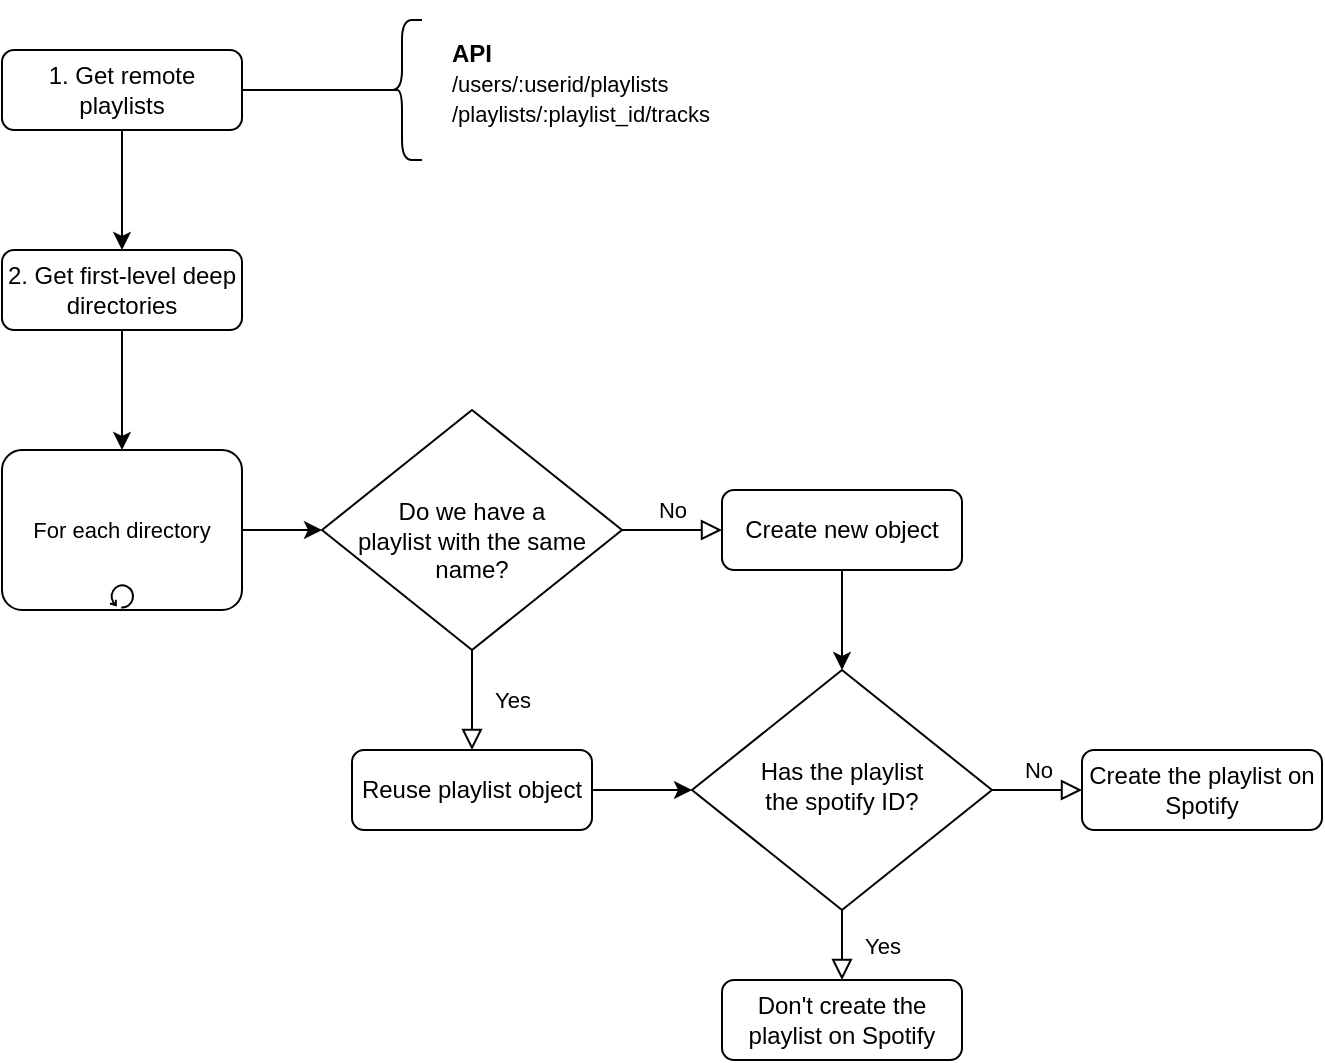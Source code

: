 <mxfile version="20.3.6" type="github">
  <diagram id="C5RBs43oDa-KdzZeNtuy" name="Page-1">
    <mxGraphModel dx="1348" dy="773" grid="1" gridSize="10" guides="1" tooltips="1" connect="1" arrows="1" fold="1" page="1" pageScale="1" pageWidth="827" pageHeight="1169" math="0" shadow="0">
      <root>
        <mxCell id="WIyWlLk6GJQsqaUBKTNV-0" />
        <mxCell id="WIyWlLk6GJQsqaUBKTNV-1" parent="WIyWlLk6GJQsqaUBKTNV-0" />
        <mxCell id="WIyWlLk6GJQsqaUBKTNV-3" value="1. Get remote playlists" style="rounded=1;whiteSpace=wrap;html=1;fontSize=12;glass=0;strokeWidth=1;shadow=0;" parent="WIyWlLk6GJQsqaUBKTNV-1" vertex="1">
          <mxGeometry x="160" y="80" width="120" height="40" as="geometry" />
        </mxCell>
        <mxCell id="8uCTFEJr0t3P1vpCGXZk-0" value="" style="shape=curlyBracket;whiteSpace=wrap;html=1;rounded=1;" vertex="1" parent="WIyWlLk6GJQsqaUBKTNV-1">
          <mxGeometry x="350" y="65" width="20" height="70" as="geometry" />
        </mxCell>
        <mxCell id="8uCTFEJr0t3P1vpCGXZk-1" value="" style="endArrow=none;html=1;rounded=0;entryX=0.1;entryY=0.5;entryDx=0;entryDy=0;entryPerimeter=0;exitX=1;exitY=0.5;exitDx=0;exitDy=0;" edge="1" parent="WIyWlLk6GJQsqaUBKTNV-1" source="WIyWlLk6GJQsqaUBKTNV-3" target="8uCTFEJr0t3P1vpCGXZk-0">
          <mxGeometry width="50" height="50" relative="1" as="geometry">
            <mxPoint x="260" y="70" as="sourcePoint" />
            <mxPoint x="310" y="20" as="targetPoint" />
          </mxGeometry>
        </mxCell>
        <mxCell id="8uCTFEJr0t3P1vpCGXZk-2" value="&lt;h1 style=&quot;line-height: 0.6;&quot;&gt;&lt;font style=&quot;&quot;&gt;&lt;span style=&quot;font-size: 12px;&quot;&gt;API&lt;br&gt;&lt;/span&gt;&lt;/font&gt;&lt;font style=&quot;&quot;&gt;&lt;span style=&quot;font-size: 11px; font-weight: normal;&quot;&gt;/users/:userid/playlists&lt;/span&gt;&lt;br&gt;&lt;span style=&quot;font-size: 11px; font-weight: 400;&quot;&gt;/playlists/:playlist_id/tracks&lt;/span&gt;&lt;br&gt;&lt;/font&gt;&lt;/h1&gt;" style="text;html=1;strokeColor=none;fillColor=none;spacing=5;spacingTop=-20;whiteSpace=wrap;overflow=hidden;rounded=0;" vertex="1" parent="WIyWlLk6GJQsqaUBKTNV-1">
          <mxGeometry x="380" y="65" width="190" height="70" as="geometry" />
        </mxCell>
        <mxCell id="8uCTFEJr0t3P1vpCGXZk-3" value="2. Get first-level deep directories" style="rounded=1;whiteSpace=wrap;html=1;fontSize=12;glass=0;strokeWidth=1;shadow=0;" vertex="1" parent="WIyWlLk6GJQsqaUBKTNV-1">
          <mxGeometry x="160" y="180" width="120" height="40" as="geometry" />
        </mxCell>
        <mxCell id="8uCTFEJr0t3P1vpCGXZk-7" value="" style="endArrow=classic;html=1;rounded=0;fontSize=11;exitX=0.5;exitY=1;exitDx=0;exitDy=0;entryX=0.5;entryY=0;entryDx=0;entryDy=0;" edge="1" parent="WIyWlLk6GJQsqaUBKTNV-1" source="WIyWlLk6GJQsqaUBKTNV-3" target="8uCTFEJr0t3P1vpCGXZk-3">
          <mxGeometry width="50" height="50" relative="1" as="geometry">
            <mxPoint x="390" y="420" as="sourcePoint" />
            <mxPoint x="440" y="370" as="targetPoint" />
          </mxGeometry>
        </mxCell>
        <mxCell id="8uCTFEJr0t3P1vpCGXZk-14" style="edgeStyle=orthogonalEdgeStyle;rounded=0;orthogonalLoop=1;jettySize=auto;html=1;exitX=1;exitY=0.5;exitDx=0;exitDy=0;exitPerimeter=0;entryX=0;entryY=0.5;entryDx=0;entryDy=0;fontSize=11;" edge="1" parent="WIyWlLk6GJQsqaUBKTNV-1" source="8uCTFEJr0t3P1vpCGXZk-8" target="8uCTFEJr0t3P1vpCGXZk-10">
          <mxGeometry relative="1" as="geometry" />
        </mxCell>
        <mxCell id="8uCTFEJr0t3P1vpCGXZk-8" value="For each directory" style="points=[[0.25,0,0],[0.5,0,0],[0.75,0,0],[1,0.25,0],[1,0.5,0],[1,0.75,0],[0.75,1,0],[0.5,1,0],[0.25,1,0],[0,0.75,0],[0,0.5,0],[0,0.25,0]];shape=mxgraph.bpmn.task;whiteSpace=wrap;rectStyle=rounded;size=10;taskMarker=abstract;isLoopStandard=1;fontSize=11;" vertex="1" parent="WIyWlLk6GJQsqaUBKTNV-1">
          <mxGeometry x="160" y="280" width="120" height="80" as="geometry" />
        </mxCell>
        <mxCell id="8uCTFEJr0t3P1vpCGXZk-9" value="" style="endArrow=classic;html=1;rounded=0;fontSize=11;exitX=0.5;exitY=1;exitDx=0;exitDy=0;entryX=0.5;entryY=0;entryDx=0;entryDy=0;entryPerimeter=0;" edge="1" parent="WIyWlLk6GJQsqaUBKTNV-1" source="8uCTFEJr0t3P1vpCGXZk-3" target="8uCTFEJr0t3P1vpCGXZk-8">
          <mxGeometry width="50" height="50" relative="1" as="geometry">
            <mxPoint x="219.5" y="230" as="sourcePoint" />
            <mxPoint x="310" y="250" as="targetPoint" />
          </mxGeometry>
        </mxCell>
        <mxCell id="8uCTFEJr0t3P1vpCGXZk-10" value="&lt;br&gt;Do we have a &lt;br&gt;playlist with the same name?" style="rhombus;whiteSpace=wrap;html=1;shadow=0;fontFamily=Helvetica;fontSize=12;align=center;strokeWidth=1;spacing=6;spacingTop=-4;" vertex="1" parent="WIyWlLk6GJQsqaUBKTNV-1">
          <mxGeometry x="320" y="260" width="150" height="120" as="geometry" />
        </mxCell>
        <mxCell id="8uCTFEJr0t3P1vpCGXZk-11" value="Yes" style="rounded=0;html=1;jettySize=auto;orthogonalLoop=1;fontSize=11;endArrow=block;endFill=0;endSize=8;strokeWidth=1;shadow=0;labelBackgroundColor=none;edgeStyle=orthogonalEdgeStyle;exitX=0.5;exitY=1;exitDx=0;exitDy=0;entryX=0.5;entryY=0;entryDx=0;entryDy=0;" edge="1" parent="WIyWlLk6GJQsqaUBKTNV-1" source="8uCTFEJr0t3P1vpCGXZk-10" target="8uCTFEJr0t3P1vpCGXZk-15">
          <mxGeometry y="20" relative="1" as="geometry">
            <mxPoint as="offset" />
            <mxPoint x="380" y="380" as="sourcePoint" />
            <mxPoint x="400" y="420" as="targetPoint" />
          </mxGeometry>
        </mxCell>
        <mxCell id="8uCTFEJr0t3P1vpCGXZk-12" value="No" style="edgeStyle=orthogonalEdgeStyle;rounded=0;html=1;jettySize=auto;orthogonalLoop=1;fontSize=11;endArrow=block;endFill=0;endSize=8;strokeWidth=1;shadow=0;labelBackgroundColor=none;exitX=1;exitY=0.5;exitDx=0;exitDy=0;entryX=0;entryY=0.5;entryDx=0;entryDy=0;" edge="1" parent="WIyWlLk6GJQsqaUBKTNV-1" source="8uCTFEJr0t3P1vpCGXZk-10" target="8uCTFEJr0t3P1vpCGXZk-13">
          <mxGeometry y="10" relative="1" as="geometry">
            <mxPoint as="offset" />
            <mxPoint x="470" y="319.5" as="sourcePoint" />
            <mxPoint x="500" y="320" as="targetPoint" />
          </mxGeometry>
        </mxCell>
        <mxCell id="8uCTFEJr0t3P1vpCGXZk-19" style="edgeStyle=orthogonalEdgeStyle;rounded=0;orthogonalLoop=1;jettySize=auto;html=1;exitX=0.5;exitY=1;exitDx=0;exitDy=0;entryX=0.5;entryY=0;entryDx=0;entryDy=0;fontSize=11;" edge="1" parent="WIyWlLk6GJQsqaUBKTNV-1" source="8uCTFEJr0t3P1vpCGXZk-13" target="8uCTFEJr0t3P1vpCGXZk-17">
          <mxGeometry relative="1" as="geometry" />
        </mxCell>
        <mxCell id="8uCTFEJr0t3P1vpCGXZk-13" value="Create new object" style="rounded=1;whiteSpace=wrap;html=1;fontSize=12;glass=0;strokeWidth=1;shadow=0;" vertex="1" parent="WIyWlLk6GJQsqaUBKTNV-1">
          <mxGeometry x="520" y="300" width="120" height="40" as="geometry" />
        </mxCell>
        <mxCell id="8uCTFEJr0t3P1vpCGXZk-18" style="edgeStyle=orthogonalEdgeStyle;rounded=0;orthogonalLoop=1;jettySize=auto;html=1;exitX=1;exitY=0.5;exitDx=0;exitDy=0;entryX=0;entryY=0.5;entryDx=0;entryDy=0;fontSize=11;" edge="1" parent="WIyWlLk6GJQsqaUBKTNV-1" source="8uCTFEJr0t3P1vpCGXZk-15" target="8uCTFEJr0t3P1vpCGXZk-17">
          <mxGeometry relative="1" as="geometry" />
        </mxCell>
        <mxCell id="8uCTFEJr0t3P1vpCGXZk-15" value="Reuse playlist object" style="rounded=1;whiteSpace=wrap;html=1;fontSize=12;glass=0;strokeWidth=1;shadow=0;" vertex="1" parent="WIyWlLk6GJQsqaUBKTNV-1">
          <mxGeometry x="335" y="430" width="120" height="40" as="geometry" />
        </mxCell>
        <mxCell id="8uCTFEJr0t3P1vpCGXZk-17" value="Has the playlist &lt;br&gt;the spotify ID?" style="rhombus;whiteSpace=wrap;html=1;shadow=0;fontFamily=Helvetica;fontSize=12;align=center;strokeWidth=1;spacing=6;spacingTop=-4;" vertex="1" parent="WIyWlLk6GJQsqaUBKTNV-1">
          <mxGeometry x="505" y="390" width="150" height="120" as="geometry" />
        </mxCell>
        <mxCell id="8uCTFEJr0t3P1vpCGXZk-20" value="Don&#39;t create the playlist on Spotify" style="rounded=1;whiteSpace=wrap;html=1;fontSize=12;glass=0;strokeWidth=1;shadow=0;" vertex="1" parent="WIyWlLk6GJQsqaUBKTNV-1">
          <mxGeometry x="520" y="545" width="120" height="40" as="geometry" />
        </mxCell>
        <mxCell id="8uCTFEJr0t3P1vpCGXZk-21" value="Create the playlist on Spotify" style="rounded=1;whiteSpace=wrap;html=1;fontSize=12;glass=0;strokeWidth=1;shadow=0;" vertex="1" parent="WIyWlLk6GJQsqaUBKTNV-1">
          <mxGeometry x="700" y="430" width="120" height="40" as="geometry" />
        </mxCell>
        <mxCell id="8uCTFEJr0t3P1vpCGXZk-22" value="No" style="edgeStyle=orthogonalEdgeStyle;rounded=0;html=1;jettySize=auto;orthogonalLoop=1;fontSize=11;endArrow=block;endFill=0;endSize=8;strokeWidth=1;shadow=0;labelBackgroundColor=none;exitX=1;exitY=0.5;exitDx=0;exitDy=0;entryX=0;entryY=0.5;entryDx=0;entryDy=0;" edge="1" parent="WIyWlLk6GJQsqaUBKTNV-1" source="8uCTFEJr0t3P1vpCGXZk-17" target="8uCTFEJr0t3P1vpCGXZk-21">
          <mxGeometry y="10" relative="1" as="geometry">
            <mxPoint as="offset" />
            <mxPoint x="655" y="400" as="sourcePoint" />
            <mxPoint x="705" y="400" as="targetPoint" />
          </mxGeometry>
        </mxCell>
        <mxCell id="8uCTFEJr0t3P1vpCGXZk-23" value="Yes" style="rounded=0;html=1;jettySize=auto;orthogonalLoop=1;fontSize=11;endArrow=block;endFill=0;endSize=8;strokeWidth=1;shadow=0;labelBackgroundColor=none;edgeStyle=orthogonalEdgeStyle;exitX=0.5;exitY=1;exitDx=0;exitDy=0;entryX=0.5;entryY=0;entryDx=0;entryDy=0;" edge="1" parent="WIyWlLk6GJQsqaUBKTNV-1" source="8uCTFEJr0t3P1vpCGXZk-17" target="8uCTFEJr0t3P1vpCGXZk-20">
          <mxGeometry y="20" relative="1" as="geometry">
            <mxPoint as="offset" />
            <mxPoint x="519" y="495" as="sourcePoint" />
            <mxPoint x="519" y="545" as="targetPoint" />
          </mxGeometry>
        </mxCell>
      </root>
    </mxGraphModel>
  </diagram>
</mxfile>
